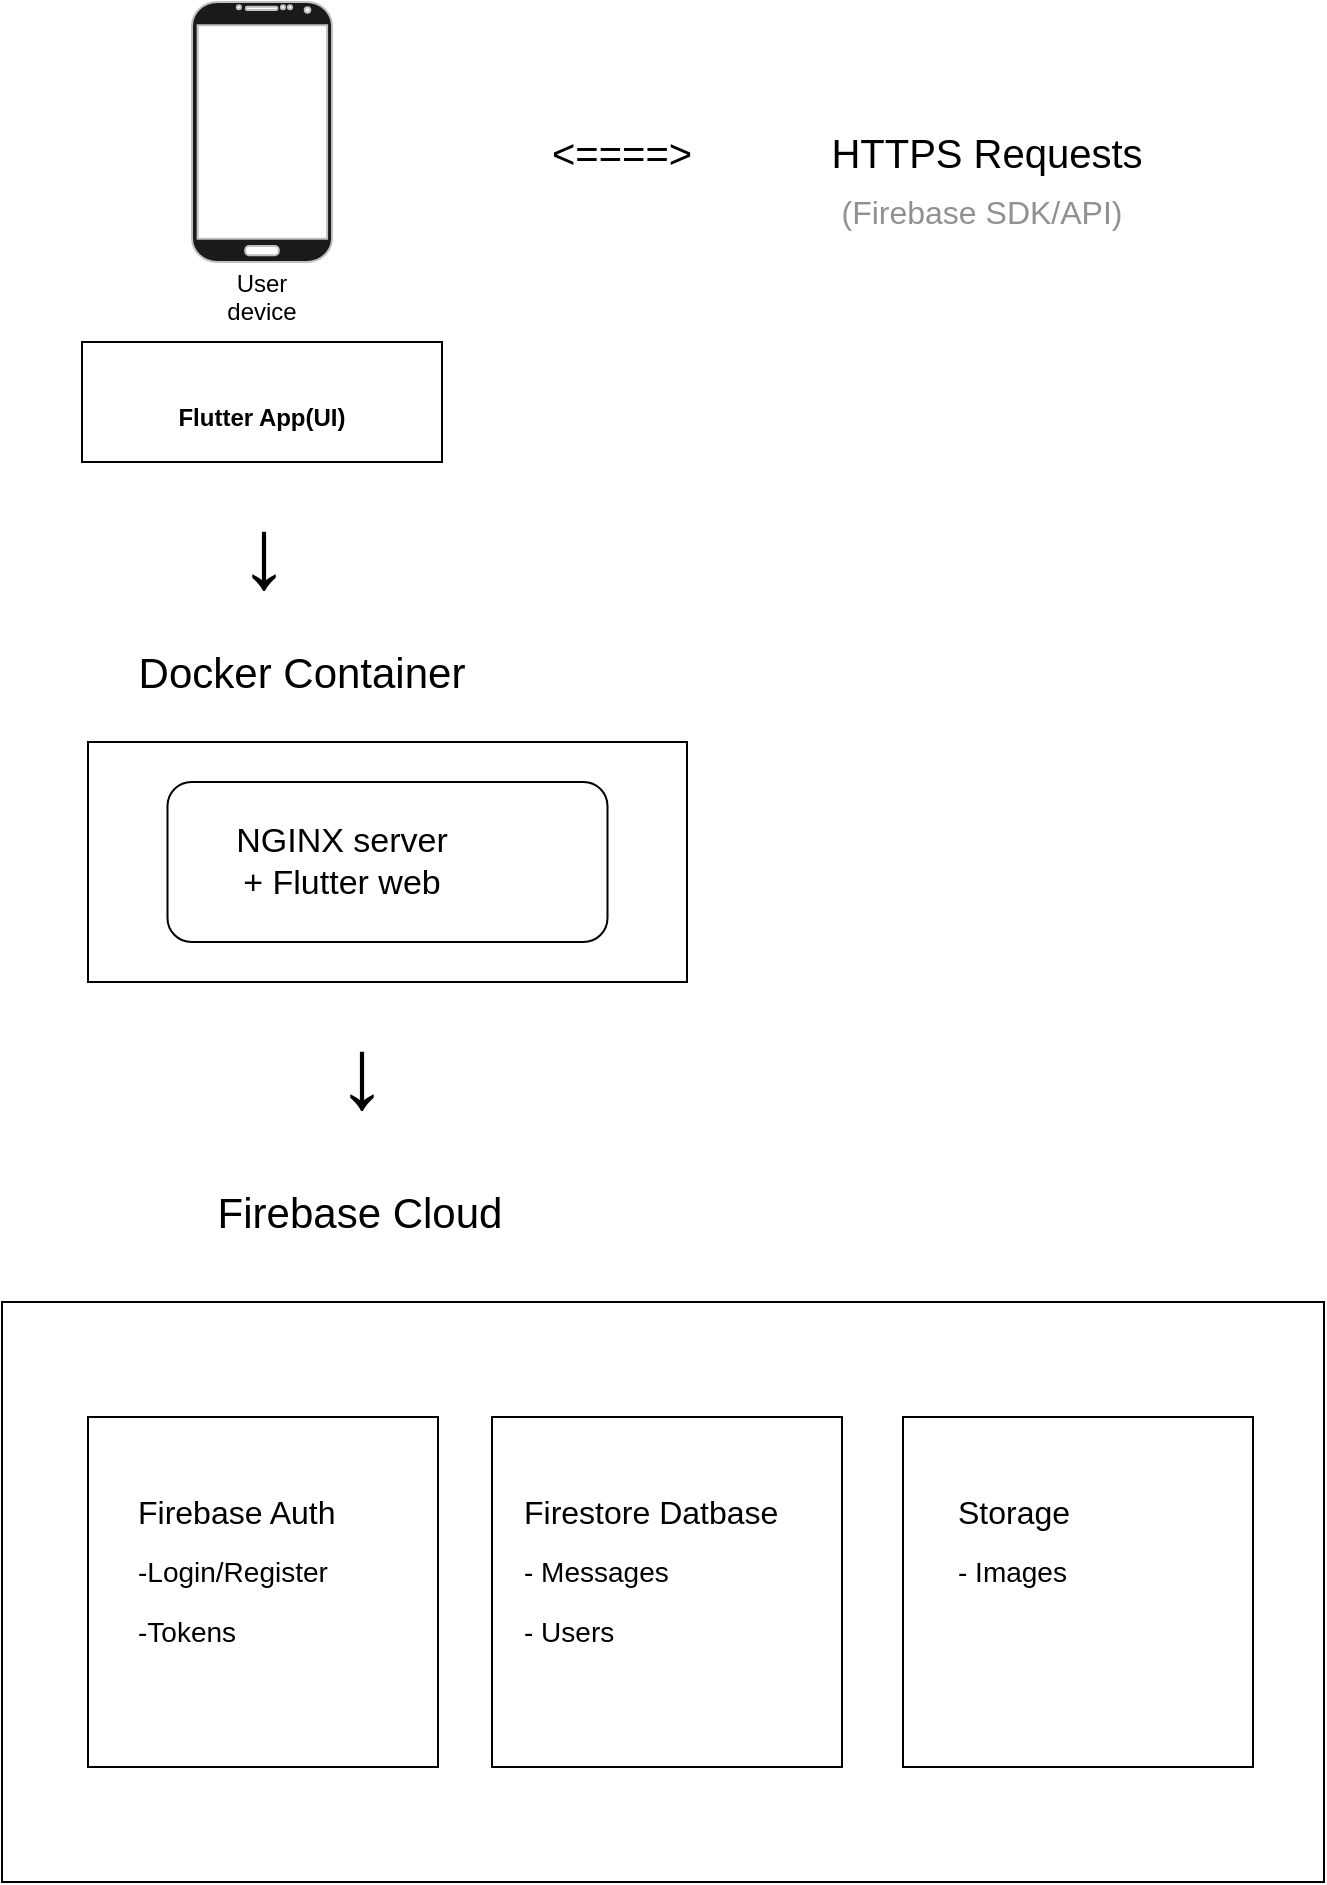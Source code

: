 <mxfile version="27.1.4">
  <diagram name="Страница-1" id="wp2WkOgq6ReVjoDdo7Tv">
    <mxGraphModel dx="1097" dy="693" grid="1" gridSize="10" guides="1" tooltips="1" connect="1" arrows="1" fold="1" page="1" pageScale="1" pageWidth="827" pageHeight="1169" math="0" shadow="0">
      <root>
        <mxCell id="0" />
        <mxCell id="1" parent="0" />
        <mxCell id="RhLyxcFmZCTHpihehpmR-1" value="" style="verticalLabelPosition=bottom;verticalAlign=top;html=1;shadow=0;dashed=0;strokeWidth=1;shape=mxgraph.android.phone2;strokeColor=#c0c0c0;fillColor=#1A1A1A;" parent="1" vertex="1">
          <mxGeometry x="145" y="40" width="70" height="130" as="geometry" />
        </mxCell>
        <mxCell id="RhLyxcFmZCTHpihehpmR-2" value="User device&lt;div&gt;&lt;br&gt;&lt;/div&gt;" style="text;html=1;align=center;verticalAlign=middle;whiteSpace=wrap;rounded=0;" parent="1" vertex="1">
          <mxGeometry x="150" y="180" width="60" height="30" as="geometry" />
        </mxCell>
        <mxCell id="RhLyxcFmZCTHpihehpmR-3" value="&lt;br&gt;&lt;b&gt;Flutter App(UI)&lt;/b&gt;" style="html=1;align=center;verticalAlign=middle;dashed=0;whiteSpace=wrap;" parent="1" vertex="1">
          <mxGeometry x="90" y="210" width="180" height="60" as="geometry" />
        </mxCell>
        <mxCell id="RhLyxcFmZCTHpihehpmR-4" value="" style="rounded=0;whiteSpace=wrap;html=1;" parent="1" vertex="1">
          <mxGeometry x="50" y="690" width="661" height="290" as="geometry" />
        </mxCell>
        <mxCell id="RhLyxcFmZCTHpihehpmR-5" value="&lt;font style=&quot;font-size: 21px;&quot;&gt;Firebase Cloud&lt;/font&gt;" style="text;html=1;align=center;verticalAlign=middle;whiteSpace=wrap;rounded=0;" parent="1" vertex="1">
          <mxGeometry x="140.5" y="630" width="176" height="30" as="geometry" />
        </mxCell>
        <mxCell id="RhLyxcFmZCTHpihehpmR-11" value="" style="whiteSpace=wrap;html=1;aspect=fixed;" parent="1" vertex="1">
          <mxGeometry x="93" y="747.5" width="175" height="175" as="geometry" />
        </mxCell>
        <mxCell id="RhLyxcFmZCTHpihehpmR-16" value="" style="whiteSpace=wrap;html=1;aspect=fixed;" parent="1" vertex="1">
          <mxGeometry x="295" y="747.5" width="175" height="175" as="geometry" />
        </mxCell>
        <mxCell id="RhLyxcFmZCTHpihehpmR-17" value="" style="whiteSpace=wrap;html=1;aspect=fixed;" parent="1" vertex="1">
          <mxGeometry x="500.5" y="747.5" width="175" height="175" as="geometry" />
        </mxCell>
        <mxCell id="RhLyxcFmZCTHpihehpmR-8" value="&lt;font style=&quot;font-size: 16px;&quot;&gt;Firebase Auth&lt;/font&gt;" style="text;html=1;align=left;verticalAlign=middle;whiteSpace=wrap;rounded=0;" parent="1" vertex="1">
          <mxGeometry x="115.5" y="780" width="115" height="30" as="geometry" />
        </mxCell>
        <mxCell id="RhLyxcFmZCTHpihehpmR-9" value="&lt;font style=&quot;font-size: 14px;&quot;&gt;-Login/Register&lt;/font&gt;" style="text;html=1;align=left;verticalAlign=middle;whiteSpace=wrap;rounded=0;" parent="1" vertex="1">
          <mxGeometry x="115.5" y="810" width="115" height="30" as="geometry" />
        </mxCell>
        <mxCell id="RhLyxcFmZCTHpihehpmR-10" value="&lt;font style=&quot;font-size: 14px;&quot;&gt;-Tokens&lt;/font&gt;" style="text;html=1;align=left;verticalAlign=middle;whiteSpace=wrap;rounded=0;" parent="1" vertex="1">
          <mxGeometry x="115.5" y="840" width="115" height="30" as="geometry" />
        </mxCell>
        <mxCell id="RhLyxcFmZCTHpihehpmR-12" value="&lt;span style=&quot;font-size: 16px;&quot;&gt;Firestore Datbase&lt;/span&gt;" style="text;html=1;align=left;verticalAlign=middle;whiteSpace=wrap;rounded=0;" parent="1" vertex="1">
          <mxGeometry x="308.5" y="780" width="160" height="30" as="geometry" />
        </mxCell>
        <mxCell id="RhLyxcFmZCTHpihehpmR-13" value="&lt;font style=&quot;font-size: 14px;&quot;&gt;- Messages&lt;/font&gt;" style="text;html=1;align=left;verticalAlign=middle;whiteSpace=wrap;rounded=0;" parent="1" vertex="1">
          <mxGeometry x="308.5" y="810" width="160" height="30" as="geometry" />
        </mxCell>
        <mxCell id="RhLyxcFmZCTHpihehpmR-14" value="&lt;font style=&quot;font-size: 14px;&quot;&gt;- Users&lt;/font&gt;" style="text;html=1;align=left;verticalAlign=middle;whiteSpace=wrap;rounded=0;" parent="1" vertex="1">
          <mxGeometry x="308.5" y="840" width="160" height="30" as="geometry" />
        </mxCell>
        <mxCell id="RhLyxcFmZCTHpihehpmR-18" value="&lt;font style=&quot;font-size: 16px;&quot;&gt;Storage&lt;/font&gt;" style="text;html=1;align=left;verticalAlign=middle;whiteSpace=wrap;rounded=0;" parent="1" vertex="1">
          <mxGeometry x="525.5" y="780" width="70" height="30" as="geometry" />
        </mxCell>
        <mxCell id="RhLyxcFmZCTHpihehpmR-19" value="&lt;font style=&quot;font-size: 14px;&quot;&gt;- Images&lt;/font&gt;" style="text;html=1;align=left;verticalAlign=middle;whiteSpace=wrap;rounded=0;" parent="1" vertex="1">
          <mxGeometry x="525.5" y="810" width="60" height="30" as="geometry" />
        </mxCell>
        <mxCell id="RhLyxcFmZCTHpihehpmR-20" value="&lt;font style=&quot;font-size: 20px;&quot;&gt;&amp;lt;====&amp;gt;&lt;/font&gt;" style="text;html=1;align=center;verticalAlign=middle;whiteSpace=wrap;rounded=0;" parent="1" vertex="1">
          <mxGeometry x="330" y="100" width="60" height="30" as="geometry" />
        </mxCell>
        <mxCell id="RhLyxcFmZCTHpihehpmR-23" value="&lt;font style=&quot;font-size: 50px;&quot;&gt;↓&lt;/font&gt;" style="text;html=1;align=center;verticalAlign=middle;whiteSpace=wrap;rounded=0;" parent="1" vertex="1">
          <mxGeometry x="140.5" y="290" width="80" height="50" as="geometry" />
        </mxCell>
        <mxCell id="RhLyxcFmZCTHpihehpmR-24" value="&lt;font style=&quot;font-size: 20px;&quot;&gt;HTTPS Requests&lt;/font&gt;" style="text;html=1;align=center;verticalAlign=middle;whiteSpace=wrap;rounded=0;" parent="1" vertex="1">
          <mxGeometry x="460" y="100" width="164.5" height="30" as="geometry" />
        </mxCell>
        <mxCell id="RhLyxcFmZCTHpihehpmR-25" value="&lt;font style=&quot;font-size: 16px; color: rgb(145, 145, 145);&quot;&gt;(Firebase SDK/API)&lt;/font&gt;" style="text;html=1;align=center;verticalAlign=middle;whiteSpace=wrap;rounded=0;" parent="1" vertex="1">
          <mxGeometry x="460" y="130" width="160" height="30" as="geometry" />
        </mxCell>
        <mxCell id="sVtD4CXlR_Q_oRyBF8Cu-1" value="" style="rounded=0;whiteSpace=wrap;html=1;" vertex="1" parent="1">
          <mxGeometry x="93" y="410" width="299.5" height="120" as="geometry" />
        </mxCell>
        <mxCell id="sVtD4CXlR_Q_oRyBF8Cu-2" value="&lt;font style=&quot;font-size: 50px;&quot;&gt;↓&lt;/font&gt;" style="text;html=1;align=center;verticalAlign=middle;whiteSpace=wrap;rounded=0;" vertex="1" parent="1">
          <mxGeometry x="190" y="550" width="80" height="50" as="geometry" />
        </mxCell>
        <mxCell id="sVtD4CXlR_Q_oRyBF8Cu-3" value="&lt;font style=&quot;font-size: 21px;&quot;&gt;Docker Container&lt;/font&gt;" style="text;html=1;align=center;verticalAlign=middle;whiteSpace=wrap;rounded=0;" vertex="1" parent="1">
          <mxGeometry x="110" y="360" width="180" height="30" as="geometry" />
        </mxCell>
        <mxCell id="sVtD4CXlR_Q_oRyBF8Cu-4" value="" style="rounded=1;whiteSpace=wrap;html=1;" vertex="1" parent="1">
          <mxGeometry x="132.75" y="430" width="220" height="80" as="geometry" />
        </mxCell>
        <mxCell id="sVtD4CXlR_Q_oRyBF8Cu-5" value="&lt;font style=&quot;font-size: 17px;&quot;&gt;NGINX server&lt;/font&gt;&lt;div&gt;&lt;font style=&quot;font-size: 17px;&quot;&gt;+ Flutter web&lt;/font&gt;&lt;/div&gt;" style="text;html=1;align=center;verticalAlign=middle;whiteSpace=wrap;rounded=0;" vertex="1" parent="1">
          <mxGeometry x="145" y="455" width="150" height="30" as="geometry" />
        </mxCell>
      </root>
    </mxGraphModel>
  </diagram>
</mxfile>
